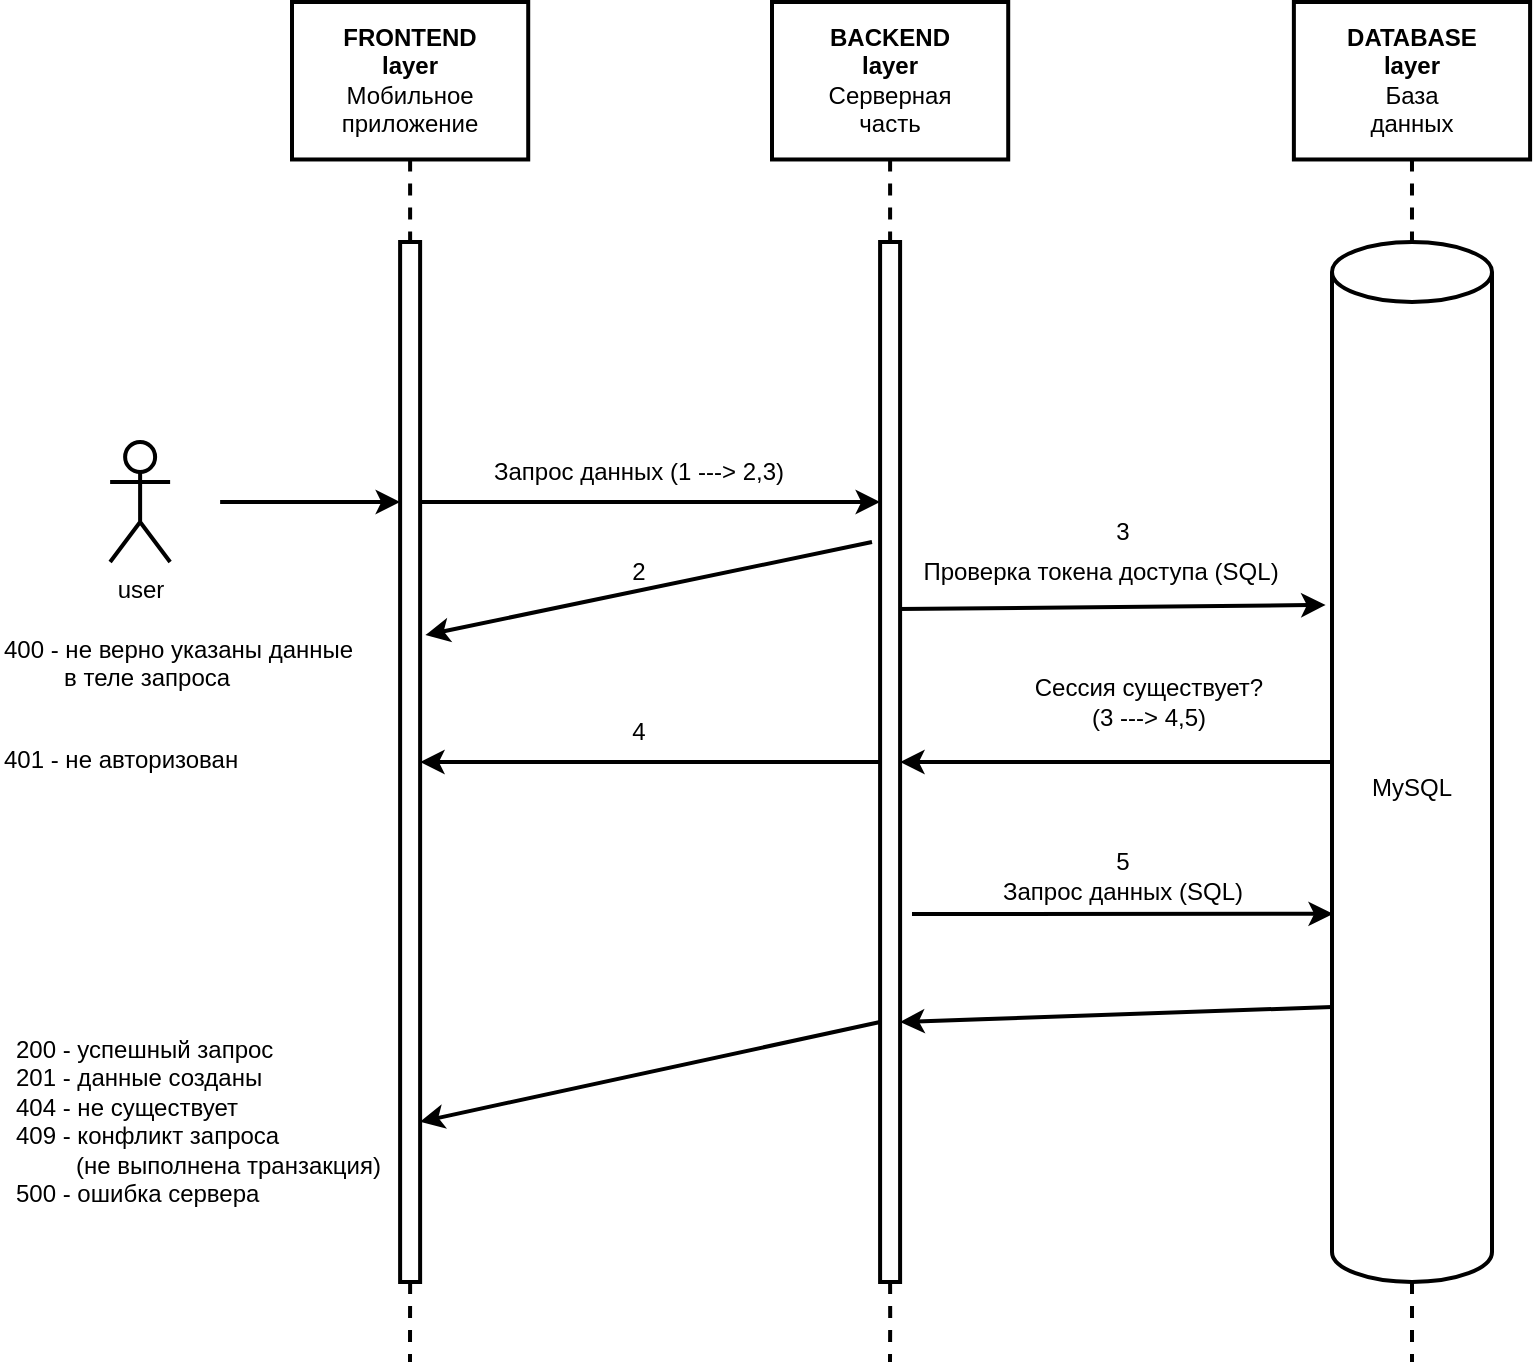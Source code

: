 <mxfile version="21.2.8" type="device">
  <diagram name="Page-1" id="7BYbK6KzowMNJJfhIsLm">
    <mxGraphModel dx="1151" dy="682" grid="1" gridSize="10" guides="1" tooltips="1" connect="1" arrows="1" fold="1" page="1" pageScale="1" pageWidth="850" pageHeight="1100" math="0" shadow="0">
      <root>
        <mxCell id="0" />
        <mxCell id="1" parent="0" />
        <mxCell id="vcjEMFyI4bFxWv6ZDm3t-45" style="rounded=0;orthogonalLoop=1;jettySize=auto;html=1;exitX=1;exitY=0.5;exitDx=0;exitDy=0;entryX=0;entryY=0.25;entryDx=0;entryDy=0;strokeWidth=2;endArrow=classic;endFill=1;" parent="1" source="vcjEMFyI4bFxWv6ZDm3t-44" target="vcjEMFyI4bFxWv6ZDm3t-3" edge="1">
          <mxGeometry relative="1" as="geometry" />
        </mxCell>
        <mxCell id="vcjEMFyI4bFxWv6ZDm3t-44" value="" style="rounded=0;whiteSpace=wrap;html=1;strokeColor=none;fillColor=none;" parent="1" vertex="1">
          <mxGeometry x="84.06" y="310" width="80" height="120" as="geometry" />
        </mxCell>
        <mxCell id="vcjEMFyI4bFxWv6ZDm3t-1" value="user" style="shape=umlActor;verticalLabelPosition=bottom;verticalAlign=top;html=1;outlineConnect=0;strokeWidth=2;" parent="1" vertex="1">
          <mxGeometry x="109.06" y="340" width="30" height="60" as="geometry" />
        </mxCell>
        <mxCell id="vcjEMFyI4bFxWv6ZDm3t-10" style="edgeStyle=orthogonalEdgeStyle;rounded=0;orthogonalLoop=1;jettySize=auto;html=1;exitX=1;exitY=0.25;exitDx=0;exitDy=0;entryX=0;entryY=0.25;entryDx=0;entryDy=0;strokeWidth=2;endArrow=classic;endFill=1;" parent="1" source="vcjEMFyI4bFxWv6ZDm3t-3" target="vcjEMFyI4bFxWv6ZDm3t-4" edge="1">
          <mxGeometry relative="1" as="geometry" />
        </mxCell>
        <mxCell id="vcjEMFyI4bFxWv6ZDm3t-51" style="rounded=0;orthogonalLoop=1;jettySize=auto;html=1;exitX=0.5;exitY=1;exitDx=0;exitDy=0;dashed=1;strokeWidth=2;endArrow=none;endFill=0;" parent="1" source="vcjEMFyI4bFxWv6ZDm3t-3" edge="1">
          <mxGeometry relative="1" as="geometry">
            <mxPoint x="259" y="800" as="targetPoint" />
          </mxGeometry>
        </mxCell>
        <mxCell id="vcjEMFyI4bFxWv6ZDm3t-3" value="" style="rounded=0;whiteSpace=wrap;html=1;strokeWidth=2;fillColor=default;strokeColor=#000000;" parent="1" vertex="1">
          <mxGeometry x="254.06" y="240" width="10" height="520" as="geometry" />
        </mxCell>
        <mxCell id="vcjEMFyI4bFxWv6ZDm3t-11" style="rounded=0;orthogonalLoop=1;jettySize=auto;html=1;exitX=0.915;exitY=0.353;exitDx=0;exitDy=0;entryX=-0.04;entryY=0.349;entryDx=0;entryDy=0;entryPerimeter=0;strokeWidth=2;endArrow=classic;endFill=1;exitPerimeter=0;" parent="1" source="vcjEMFyI4bFxWv6ZDm3t-4" target="vcjEMFyI4bFxWv6ZDm3t-7" edge="1">
          <mxGeometry relative="1" as="geometry" />
        </mxCell>
        <mxCell id="vcjEMFyI4bFxWv6ZDm3t-15" style="rounded=0;orthogonalLoop=1;jettySize=auto;html=1;entryX=0.006;entryY=0.646;entryDx=0;entryDy=0;entryPerimeter=0;strokeWidth=2;endArrow=classic;endFill=1;" parent="1" target="vcjEMFyI4bFxWv6ZDm3t-7" edge="1">
          <mxGeometry relative="1" as="geometry">
            <mxPoint x="510" y="576" as="sourcePoint" />
          </mxGeometry>
        </mxCell>
        <mxCell id="vcjEMFyI4bFxWv6ZDm3t-37" style="rounded=0;orthogonalLoop=1;jettySize=auto;html=1;strokeWidth=2;endArrow=classic;endFill=1;entryX=1.262;entryY=0.378;entryDx=0;entryDy=0;entryPerimeter=0;" parent="1" target="vcjEMFyI4bFxWv6ZDm3t-3" edge="1">
          <mxGeometry relative="1" as="geometry">
            <mxPoint x="490" y="390" as="sourcePoint" />
            <mxPoint x="259" y="590" as="targetPoint" />
          </mxGeometry>
        </mxCell>
        <mxCell id="vcjEMFyI4bFxWv6ZDm3t-38" style="rounded=0;orthogonalLoop=1;jettySize=auto;html=1;exitX=0;exitY=0.5;exitDx=0;exitDy=0;strokeWidth=2;endArrow=classic;endFill=1;entryX=1;entryY=0.5;entryDx=0;entryDy=0;" parent="1" source="vcjEMFyI4bFxWv6ZDm3t-4" edge="1" target="vcjEMFyI4bFxWv6ZDm3t-3">
          <mxGeometry relative="1" as="geometry">
            <mxPoint x="260" y="610" as="targetPoint" />
          </mxGeometry>
        </mxCell>
        <mxCell id="vcjEMFyI4bFxWv6ZDm3t-39" style="rounded=0;orthogonalLoop=1;jettySize=auto;html=1;exitX=0;exitY=0.75;exitDx=0;exitDy=0;strokeWidth=2;endArrow=classic;endFill=1;entryX=0.994;entryY=0.846;entryDx=0;entryDy=0;entryPerimeter=0;" parent="1" source="vcjEMFyI4bFxWv6ZDm3t-4" edge="1" target="vcjEMFyI4bFxWv6ZDm3t-3">
          <mxGeometry relative="1" as="geometry">
            <mxPoint x="260" y="630" as="targetPoint" />
          </mxGeometry>
        </mxCell>
        <mxCell id="vcjEMFyI4bFxWv6ZDm3t-49" style="edgeStyle=orthogonalEdgeStyle;rounded=0;orthogonalLoop=1;jettySize=auto;html=1;exitX=0.5;exitY=1;exitDx=0;exitDy=0;strokeWidth=2;dashed=1;endArrow=none;endFill=0;" parent="1" source="vcjEMFyI4bFxWv6ZDm3t-4" edge="1">
          <mxGeometry relative="1" as="geometry">
            <mxPoint x="499" y="800" as="targetPoint" />
          </mxGeometry>
        </mxCell>
        <mxCell id="vcjEMFyI4bFxWv6ZDm3t-4" value="" style="rounded=0;whiteSpace=wrap;html=1;strokeWidth=2;fillColor=default;strokeColor=#000000;" parent="1" vertex="1">
          <mxGeometry x="494.05" y="240" width="10" height="520" as="geometry" />
        </mxCell>
        <mxCell id="vcjEMFyI4bFxWv6ZDm3t-46" style="rounded=0;orthogonalLoop=1;jettySize=auto;html=1;exitX=0.5;exitY=1;exitDx=0;exitDy=0;entryX=0.5;entryY=0;entryDx=0;entryDy=0;dashed=1;strokeWidth=2;endArrow=none;endFill=0;" parent="1" source="vcjEMFyI4bFxWv6ZDm3t-5" target="vcjEMFyI4bFxWv6ZDm3t-3" edge="1">
          <mxGeometry relative="1" as="geometry" />
        </mxCell>
        <mxCell id="vcjEMFyI4bFxWv6ZDm3t-5" value="&lt;b&gt;FRONTEND&lt;br&gt;layer&lt;/b&gt;&lt;br&gt;Мобильное приложение" style="rounded=0;whiteSpace=wrap;html=1;strokeWidth=2;" parent="1" vertex="1">
          <mxGeometry x="200" y="120" width="118.11" height="78.74" as="geometry" />
        </mxCell>
        <mxCell id="vcjEMFyI4bFxWv6ZDm3t-47" style="rounded=0;orthogonalLoop=1;jettySize=auto;html=1;exitX=0.5;exitY=1;exitDx=0;exitDy=0;entryX=0.5;entryY=0;entryDx=0;entryDy=0;dashed=1;strokeWidth=2;endArrow=none;endFill=0;" parent="1" source="vcjEMFyI4bFxWv6ZDm3t-6" target="vcjEMFyI4bFxWv6ZDm3t-4" edge="1">
          <mxGeometry relative="1" as="geometry" />
        </mxCell>
        <mxCell id="vcjEMFyI4bFxWv6ZDm3t-6" value="&lt;b&gt;BACKEND&lt;br&gt;layer&lt;/b&gt;&lt;br&gt;Серверная&lt;br&gt;часть" style="rounded=0;whiteSpace=wrap;html=1;strokeWidth=2;" parent="1" vertex="1">
          <mxGeometry x="440" y="120" width="118.11" height="78.74" as="geometry" />
        </mxCell>
        <mxCell id="vcjEMFyI4bFxWv6ZDm3t-12" style="rounded=0;orthogonalLoop=1;jettySize=auto;html=1;strokeWidth=2;endArrow=classic;endFill=1;entryX=1;entryY=0.5;entryDx=0;entryDy=0;exitX=0;exitY=0.5;exitDx=0;exitDy=0;exitPerimeter=0;" parent="1" source="vcjEMFyI4bFxWv6ZDm3t-7" edge="1" target="vcjEMFyI4bFxWv6ZDm3t-4">
          <mxGeometry relative="1" as="geometry">
            <mxPoint x="500" y="490" as="targetPoint" />
            <mxPoint x="730" y="500" as="sourcePoint" />
          </mxGeometry>
        </mxCell>
        <mxCell id="vcjEMFyI4bFxWv6ZDm3t-19" style="rounded=0;orthogonalLoop=1;jettySize=auto;html=1;exitX=0;exitY=0;exitDx=0;exitDy=382.5;exitPerimeter=0;strokeWidth=2;endArrow=classic;endFill=1;entryX=1;entryY=0.75;entryDx=0;entryDy=0;" parent="1" source="vcjEMFyI4bFxWv6ZDm3t-7" target="vcjEMFyI4bFxWv6ZDm3t-4" edge="1">
          <mxGeometry relative="1" as="geometry">
            <mxPoint x="510" y="623" as="targetPoint" />
          </mxGeometry>
        </mxCell>
        <mxCell id="fgJox-K0yOeDzXFkcxS7-3" style="edgeStyle=orthogonalEdgeStyle;rounded=0;orthogonalLoop=1;jettySize=auto;html=1;exitX=0.5;exitY=1;exitDx=0;exitDy=0;exitPerimeter=0;strokeWidth=2;dashed=1;endArrow=none;endFill=0;" edge="1" parent="1" source="vcjEMFyI4bFxWv6ZDm3t-7">
          <mxGeometry relative="1" as="geometry">
            <mxPoint x="760" y="800" as="targetPoint" />
          </mxGeometry>
        </mxCell>
        <mxCell id="vcjEMFyI4bFxWv6ZDm3t-7" value="MySQL" style="shape=cylinder3;whiteSpace=wrap;html=1;boundedLbl=1;backgroundOutline=1;size=15;strokeWidth=2;" parent="1" vertex="1">
          <mxGeometry x="720" y="240" width="80" height="520" as="geometry" />
        </mxCell>
        <mxCell id="vcjEMFyI4bFxWv6ZDm3t-22" value="Запрос данных (1 ---&amp;gt; 2,3)" style="text;html=1;align=center;verticalAlign=middle;resizable=0;points=[];autosize=1;strokeColor=none;fillColor=none;" parent="1" vertex="1">
          <mxGeometry x="288.11" y="340" width="170" height="30" as="geometry" />
        </mxCell>
        <mxCell id="vcjEMFyI4bFxWv6ZDm3t-25" value="200 - успешный запрос&lt;br&gt;201 - данные созданы&lt;br&gt;404 - не существует&lt;br&gt;409 - конфликт запроса&lt;br&gt;&amp;nbsp; &amp;nbsp; &amp;nbsp; &amp;nbsp; &amp;nbsp;(не выполнена транзакция)&lt;br&gt;500 - ошибка сервера" style="text;html=1;align=left;verticalAlign=top;resizable=0;points=[];autosize=1;strokeColor=none;fillColor=none;" parent="1" vertex="1">
          <mxGeometry x="60" y="630" width="210" height="100" as="geometry" />
        </mxCell>
        <mxCell id="vcjEMFyI4bFxWv6ZDm3t-32" value="400 - не верно указаны данные&lt;br&gt;&amp;nbsp; &amp;nbsp; &amp;nbsp; &amp;nbsp; &amp;nbsp;в теле запроса" style="text;html=1;align=left;verticalAlign=top;resizable=0;points=[];autosize=1;strokeColor=none;fillColor=none;" parent="1" vertex="1">
          <mxGeometry x="54.06" y="430" width="200" height="40" as="geometry" />
        </mxCell>
        <mxCell id="vcjEMFyI4bFxWv6ZDm3t-33" value="Проверка токена доступа (SQL)" style="text;html=1;align=center;verticalAlign=middle;resizable=0;points=[];autosize=1;strokeColor=none;fillColor=none;" parent="1" vertex="1">
          <mxGeometry x="504.05" y="390" width="200" height="30" as="geometry" />
        </mxCell>
        <mxCell id="vcjEMFyI4bFxWv6ZDm3t-40" value="Запрос данных (SQL)" style="text;html=1;align=center;verticalAlign=middle;resizable=0;points=[];autosize=1;strokeColor=none;fillColor=none;" parent="1" vertex="1">
          <mxGeometry x="545.0" y="550" width="140" height="30" as="geometry" />
        </mxCell>
        <mxCell id="vcjEMFyI4bFxWv6ZDm3t-43" value="401 - не авторизован" style="text;html=1;align=left;verticalAlign=top;resizable=0;points=[];autosize=1;strokeColor=none;fillColor=none;" parent="1" vertex="1">
          <mxGeometry x="54.06" y="485" width="140" height="30" as="geometry" />
        </mxCell>
        <mxCell id="fgJox-K0yOeDzXFkcxS7-2" style="edgeStyle=orthogonalEdgeStyle;rounded=0;orthogonalLoop=1;jettySize=auto;html=1;exitX=0.5;exitY=1;exitDx=0;exitDy=0;strokeWidth=2;dashed=1;endArrow=none;endFill=0;" edge="1" parent="1" source="fgJox-K0yOeDzXFkcxS7-1" target="vcjEMFyI4bFxWv6ZDm3t-7">
          <mxGeometry relative="1" as="geometry" />
        </mxCell>
        <mxCell id="fgJox-K0yOeDzXFkcxS7-1" value="&lt;b&gt;DATABASE&lt;br&gt;layer&lt;/b&gt;&lt;br&gt;База&lt;br&gt;данных" style="rounded=0;whiteSpace=wrap;html=1;strokeWidth=2;" vertex="1" parent="1">
          <mxGeometry x="700.94" y="120" width="118.11" height="78.74" as="geometry" />
        </mxCell>
        <mxCell id="fgJox-K0yOeDzXFkcxS7-5" value="2" style="text;html=1;align=center;verticalAlign=middle;resizable=0;points=[];autosize=1;strokeColor=none;fillColor=none;" vertex="1" parent="1">
          <mxGeometry x="358.11" y="390" width="30" height="30" as="geometry" />
        </mxCell>
        <mxCell id="fgJox-K0yOeDzXFkcxS7-6" value="3" style="text;html=1;align=center;verticalAlign=middle;resizable=0;points=[];autosize=1;strokeColor=none;fillColor=none;" vertex="1" parent="1">
          <mxGeometry x="600" y="370" width="30" height="30" as="geometry" />
        </mxCell>
        <mxCell id="fgJox-K0yOeDzXFkcxS7-7" value="Сессия существует?&lt;br&gt;(3 ---&amp;gt; 4,5)" style="text;html=1;align=center;verticalAlign=middle;resizable=0;points=[];autosize=1;strokeColor=none;fillColor=none;" vertex="1" parent="1">
          <mxGeometry x="558.11" y="450" width="140" height="40" as="geometry" />
        </mxCell>
        <mxCell id="fgJox-K0yOeDzXFkcxS7-8" value="4" style="text;html=1;align=center;verticalAlign=middle;resizable=0;points=[];autosize=1;strokeColor=none;fillColor=none;" vertex="1" parent="1">
          <mxGeometry x="358.11" y="470" width="30" height="30" as="geometry" />
        </mxCell>
        <mxCell id="fgJox-K0yOeDzXFkcxS7-9" value="5" style="text;html=1;align=center;verticalAlign=middle;resizable=0;points=[];autosize=1;strokeColor=none;fillColor=none;" vertex="1" parent="1">
          <mxGeometry x="600" y="535" width="30" height="30" as="geometry" />
        </mxCell>
      </root>
    </mxGraphModel>
  </diagram>
</mxfile>
